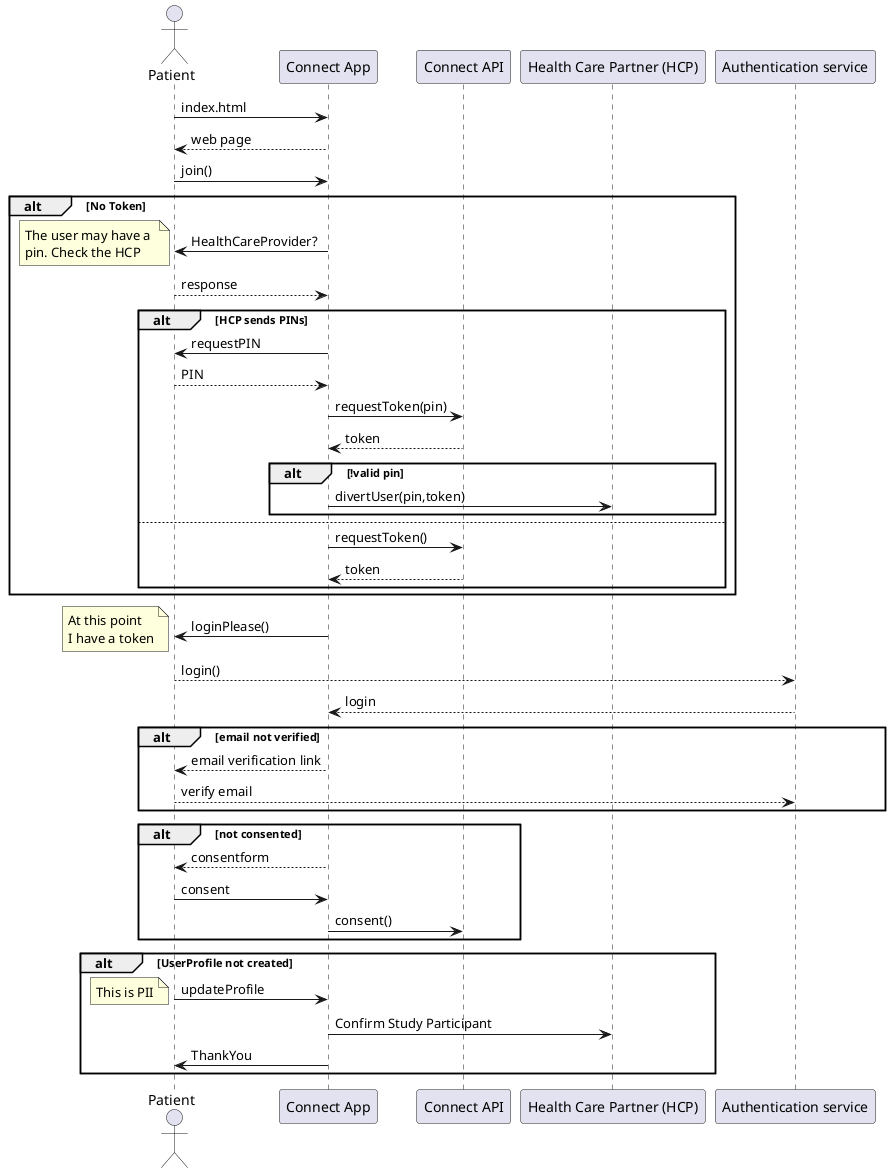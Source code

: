 @startuml
skinparam shadowing false
actor Patient as A
participant "Connect App" as CA
participant "Connect API" as API
participant "Health Care Partner (HCP)" as HCP
participant "Authentication service" as AS

A ->CA: index.html
A <-- CA: web page
A ->CA: join()
alt No Token 
  CA -> A: HealthCareProvider?
  note left
    The user may have a 
    pin. Check the HCP
  end note

  A --> CA: response

  alt HCP sends PINs
    CA -> A: requestPIN
    A --> CA: PIN
    CA -> API: requestToken(pin)
    CA <-- API: token
    alt !valid pin
       CA -> HCP: divertUser(pin,token)
    end
  else
    CA -> API: requestToken()
    CA <-- API: token
  end
end
CA -> A:  loginPlease()
  note left
    At this point
    I have a token
  end note
A --> AS: login()
AS --> CA: login

alt email not verified
  CA --> A: email verification link
  A --> AS: verify email
end

alt not consented
  CA --> A: consentform
  A -> CA: consent
  CA -> API: consent()
end

alt UserProfile not created
  A -> CA: updateProfile
  note left
    This is PII
  end note
  CA -> HCP: Confirm Study Participant
  CA -> A: ThankYou
end


@enduml